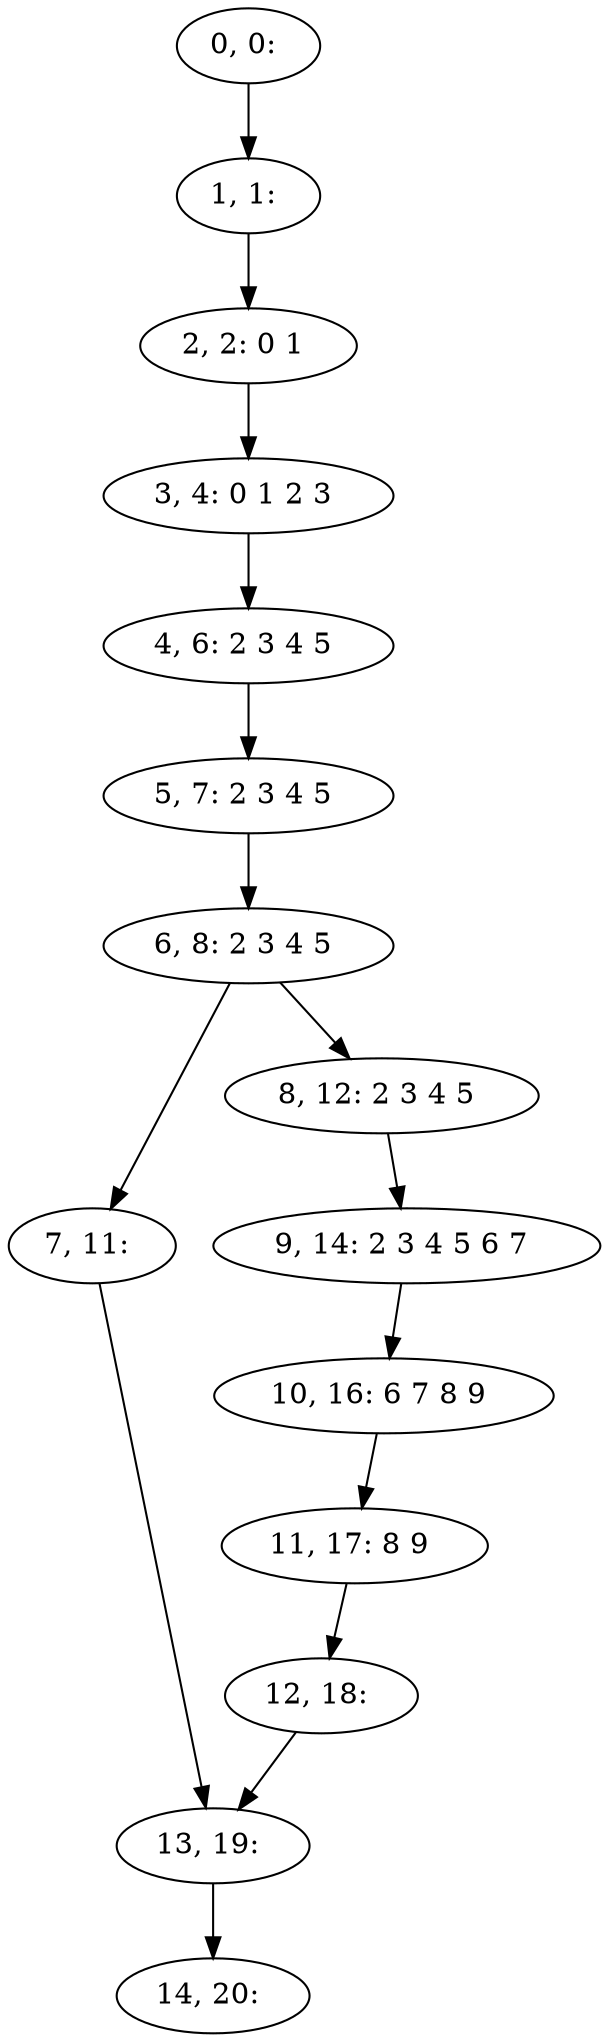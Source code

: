 digraph G {
0[label="0, 0: "];
1[label="1, 1: "];
2[label="2, 2: 0 1 "];
3[label="3, 4: 0 1 2 3 "];
4[label="4, 6: 2 3 4 5 "];
5[label="5, 7: 2 3 4 5 "];
6[label="6, 8: 2 3 4 5 "];
7[label="7, 11: "];
8[label="8, 12: 2 3 4 5 "];
9[label="9, 14: 2 3 4 5 6 7 "];
10[label="10, 16: 6 7 8 9 "];
11[label="11, 17: 8 9 "];
12[label="12, 18: "];
13[label="13, 19: "];
14[label="14, 20: "];
0->1 ;
1->2 ;
2->3 ;
3->4 ;
4->5 ;
5->6 ;
6->7 ;
6->8 ;
7->13 ;
8->9 ;
9->10 ;
10->11 ;
11->12 ;
12->13 ;
13->14 ;
}
